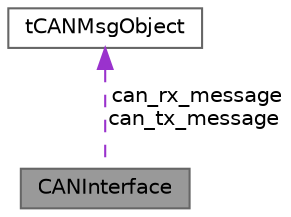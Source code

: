 digraph "CANInterface"
{
 // LATEX_PDF_SIZE
  bgcolor="transparent";
  edge [fontname=Helvetica,fontsize=10,labelfontname=Helvetica,labelfontsize=10];
  node [fontname=Helvetica,fontsize=10,shape=box,height=0.2,width=0.4];
  Node1 [label="CANInterface",height=0.2,width=0.4,color="gray40", fillcolor="grey60", style="filled", fontcolor="black",tooltip=" "];
  Node2 -> Node1 [dir="back",color="darkorchid3",style="dashed",label=" can_rx_message\ncan_tx_message" ];
  Node2 [label="tCANMsgObject",height=0.2,width=0.4,color="gray40", fillcolor="white", style="filled",URL="$structt_c_a_n_msg_object.html",tooltip=" "];
}
